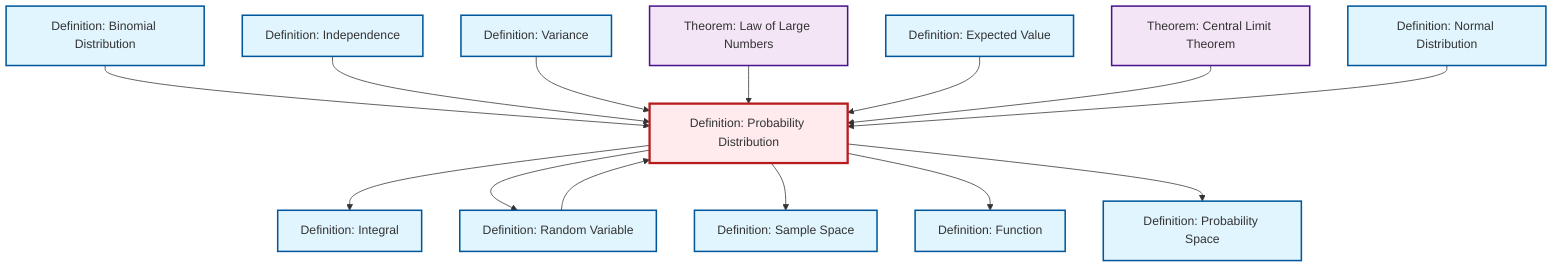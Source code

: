 graph TD
    classDef definition fill:#e1f5fe,stroke:#01579b,stroke-width:2px
    classDef theorem fill:#f3e5f5,stroke:#4a148c,stroke-width:2px
    classDef axiom fill:#fff3e0,stroke:#e65100,stroke-width:2px
    classDef example fill:#e8f5e9,stroke:#1b5e20,stroke-width:2px
    classDef current fill:#ffebee,stroke:#b71c1c,stroke-width:3px
    def-normal-distribution["Definition: Normal Distribution"]:::definition
    def-independence["Definition: Independence"]:::definition
    def-binomial-distribution["Definition: Binomial Distribution"]:::definition
    def-random-variable["Definition: Random Variable"]:::definition
    thm-central-limit["Theorem: Central Limit Theorem"]:::theorem
    def-function["Definition: Function"]:::definition
    def-sample-space["Definition: Sample Space"]:::definition
    thm-law-of-large-numbers["Theorem: Law of Large Numbers"]:::theorem
    def-variance["Definition: Variance"]:::definition
    def-integral["Definition: Integral"]:::definition
    def-probability-distribution["Definition: Probability Distribution"]:::definition
    def-expectation["Definition: Expected Value"]:::definition
    def-probability-space["Definition: Probability Space"]:::definition
    def-binomial-distribution --> def-probability-distribution
    def-probability-distribution --> def-integral
    def-independence --> def-probability-distribution
    def-variance --> def-probability-distribution
    def-probability-distribution --> def-random-variable
    thm-law-of-large-numbers --> def-probability-distribution
    def-expectation --> def-probability-distribution
    thm-central-limit --> def-probability-distribution
    def-random-variable --> def-probability-distribution
    def-probability-distribution --> def-sample-space
    def-probability-distribution --> def-function
    def-probability-distribution --> def-probability-space
    def-normal-distribution --> def-probability-distribution
    class def-probability-distribution current